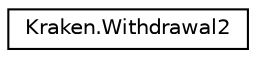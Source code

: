 digraph "Graphical Class Hierarchy"
{
 // LATEX_PDF_SIZE
  edge [fontname="Helvetica",fontsize="10",labelfontname="Helvetica",labelfontsize="10"];
  node [fontname="Helvetica",fontsize="10",shape=record];
  rankdir="LR";
  Node0 [label="Kraken.Withdrawal2",height=0.2,width=0.4,color="black", fillcolor="white", style="filled",URL="$class_kraken_1_1_withdrawal2.html",tooltip=" "];
}
